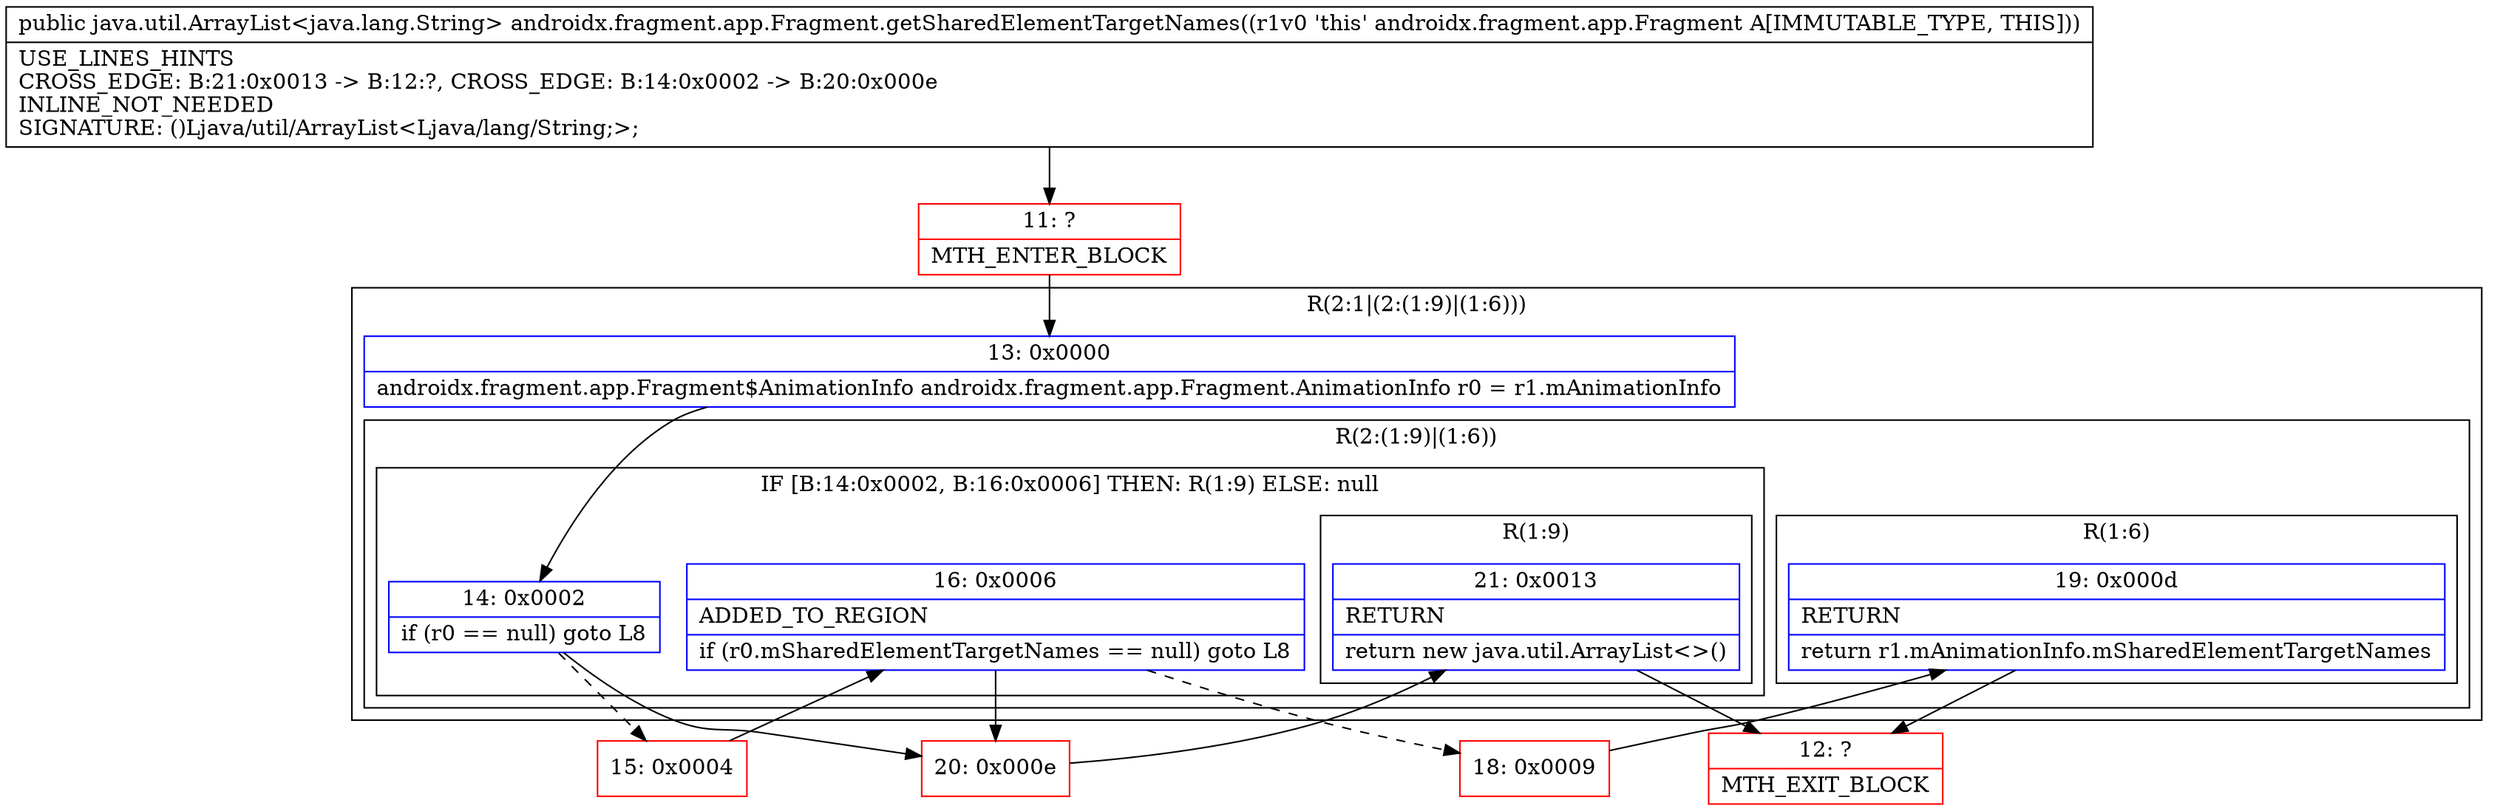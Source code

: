 digraph "CFG forandroidx.fragment.app.Fragment.getSharedElementTargetNames()Ljava\/util\/ArrayList;" {
subgraph cluster_Region_1585238657 {
label = "R(2:1|(2:(1:9)|(1:6)))";
node [shape=record,color=blue];
Node_13 [shape=record,label="{13\:\ 0x0000|androidx.fragment.app.Fragment$AnimationInfo androidx.fragment.app.Fragment.AnimationInfo r0 = r1.mAnimationInfo\l}"];
subgraph cluster_Region_657847114 {
label = "R(2:(1:9)|(1:6))";
node [shape=record,color=blue];
subgraph cluster_IfRegion_2018272264 {
label = "IF [B:14:0x0002, B:16:0x0006] THEN: R(1:9) ELSE: null";
node [shape=record,color=blue];
Node_14 [shape=record,label="{14\:\ 0x0002|if (r0 == null) goto L8\l}"];
Node_16 [shape=record,label="{16\:\ 0x0006|ADDED_TO_REGION\l|if (r0.mSharedElementTargetNames == null) goto L8\l}"];
subgraph cluster_Region_511119342 {
label = "R(1:9)";
node [shape=record,color=blue];
Node_21 [shape=record,label="{21\:\ 0x0013|RETURN\l|return new java.util.ArrayList\<\>()\l}"];
}
}
subgraph cluster_Region_484111675 {
label = "R(1:6)";
node [shape=record,color=blue];
Node_19 [shape=record,label="{19\:\ 0x000d|RETURN\l|return r1.mAnimationInfo.mSharedElementTargetNames\l}"];
}
}
}
Node_11 [shape=record,color=red,label="{11\:\ ?|MTH_ENTER_BLOCK\l}"];
Node_15 [shape=record,color=red,label="{15\:\ 0x0004}"];
Node_18 [shape=record,color=red,label="{18\:\ 0x0009}"];
Node_12 [shape=record,color=red,label="{12\:\ ?|MTH_EXIT_BLOCK\l}"];
Node_20 [shape=record,color=red,label="{20\:\ 0x000e}"];
MethodNode[shape=record,label="{public java.util.ArrayList\<java.lang.String\> androidx.fragment.app.Fragment.getSharedElementTargetNames((r1v0 'this' androidx.fragment.app.Fragment A[IMMUTABLE_TYPE, THIS]))  | USE_LINES_HINTS\lCROSS_EDGE: B:21:0x0013 \-\> B:12:?, CROSS_EDGE: B:14:0x0002 \-\> B:20:0x000e\lINLINE_NOT_NEEDED\lSIGNATURE: ()Ljava\/util\/ArrayList\<Ljava\/lang\/String;\>;\l}"];
MethodNode -> Node_11;Node_13 -> Node_14;
Node_14 -> Node_15[style=dashed];
Node_14 -> Node_20;
Node_16 -> Node_18[style=dashed];
Node_16 -> Node_20;
Node_21 -> Node_12;
Node_19 -> Node_12;
Node_11 -> Node_13;
Node_15 -> Node_16;
Node_18 -> Node_19;
Node_20 -> Node_21;
}

